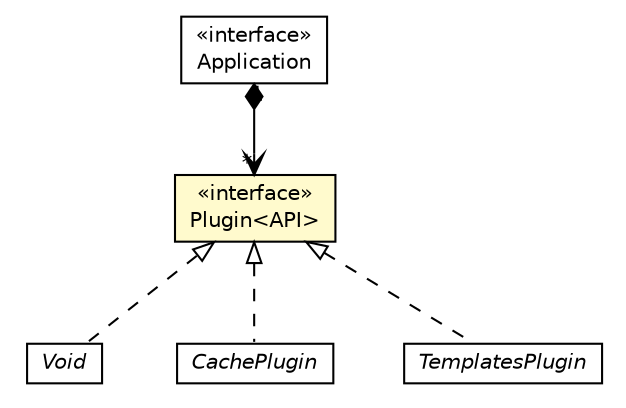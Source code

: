 #!/usr/local/bin/dot
#
# Class diagram 
# Generated by UMLGraph version R5_6-24-gf6e263 (http://www.umlgraph.org/)
#

digraph G {
	edge [fontname="Helvetica",fontsize=10,labelfontname="Helvetica",labelfontsize=10];
	node [fontname="Helvetica",fontsize=10,shape=plaintext];
	nodesep=0.25;
	ranksep=0.5;
	// org.qiweb.api.Application
	c27723 [label=<<table title="org.qiweb.api.Application" border="0" cellborder="1" cellspacing="0" cellpadding="2" port="p" href="./Application.html">
		<tr><td><table border="0" cellspacing="0" cellpadding="1">
<tr><td align="center" balign="center"> &#171;interface&#187; </td></tr>
<tr><td align="center" balign="center"> Application </td></tr>
		</table></td></tr>
		</table>>, URL="./Application.html", fontname="Helvetica", fontcolor="black", fontsize=10.0];
	// org.qiweb.api.Plugin<API>
	c27732 [label=<<table title="org.qiweb.api.Plugin" border="0" cellborder="1" cellspacing="0" cellpadding="2" port="p" bgcolor="lemonChiffon" href="./Plugin.html">
		<tr><td><table border="0" cellspacing="0" cellpadding="1">
<tr><td align="center" balign="center"> &#171;interface&#187; </td></tr>
<tr><td align="center" balign="center"> Plugin&lt;API&gt; </td></tr>
		</table></td></tr>
		</table>>, URL="./Plugin.html", fontname="Helvetica", fontcolor="black", fontsize=10.0];
	// org.qiweb.api.Plugin.Void
	c27733 [label=<<table title="org.qiweb.api.Plugin.Void" border="0" cellborder="1" cellspacing="0" cellpadding="2" port="p" href="./Plugin.Void.html">
		<tr><td><table border="0" cellspacing="0" cellpadding="1">
<tr><td align="center" balign="center"><font face="Helvetica-Oblique"> Void </font></td></tr>
		</table></td></tr>
		</table>>, URL="./Plugin.Void.html", fontname="Helvetica", fontcolor="black", fontsize=10.0];
	// org.qiweb.api.cache.CachePlugin
	c27735 [label=<<table title="org.qiweb.api.cache.CachePlugin" border="0" cellborder="1" cellspacing="0" cellpadding="2" port="p" href="./cache/CachePlugin.html">
		<tr><td><table border="0" cellspacing="0" cellpadding="1">
<tr><td align="center" balign="center"><font face="Helvetica-Oblique"> CachePlugin </font></td></tr>
		</table></td></tr>
		</table>>, URL="./cache/CachePlugin.html", fontname="Helvetica", fontcolor="black", fontsize=10.0];
	// org.qiweb.api.templates.TemplatesPlugin
	c27807 [label=<<table title="org.qiweb.api.templates.TemplatesPlugin" border="0" cellborder="1" cellspacing="0" cellpadding="2" port="p" href="./templates/TemplatesPlugin.html">
		<tr><td><table border="0" cellspacing="0" cellpadding="1">
<tr><td align="center" balign="center"><font face="Helvetica-Oblique"> TemplatesPlugin </font></td></tr>
		</table></td></tr>
		</table>>, URL="./templates/TemplatesPlugin.html", fontname="Helvetica", fontcolor="black", fontsize=10.0];
	// org.qiweb.api.Application NAVCOMPOSED org.qiweb.api.Plugin<API>
	c27723:p -> c27732:p [taillabel="1", label="", headlabel="*", fontname="Helvetica", fontcolor="black", fontsize=10.0, color="black", arrowhead=open, arrowtail=diamond, dir=both];
	//org.qiweb.api.Plugin.Void implements org.qiweb.api.Plugin<API>
	c27732:p -> c27733:p [dir=back,arrowtail=empty,style=dashed];
	//org.qiweb.api.cache.CachePlugin implements org.qiweb.api.Plugin<API>
	c27732:p -> c27735:p [dir=back,arrowtail=empty,style=dashed];
	//org.qiweb.api.templates.TemplatesPlugin implements org.qiweb.api.Plugin<API>
	c27732:p -> c27807:p [dir=back,arrowtail=empty,style=dashed];
}

